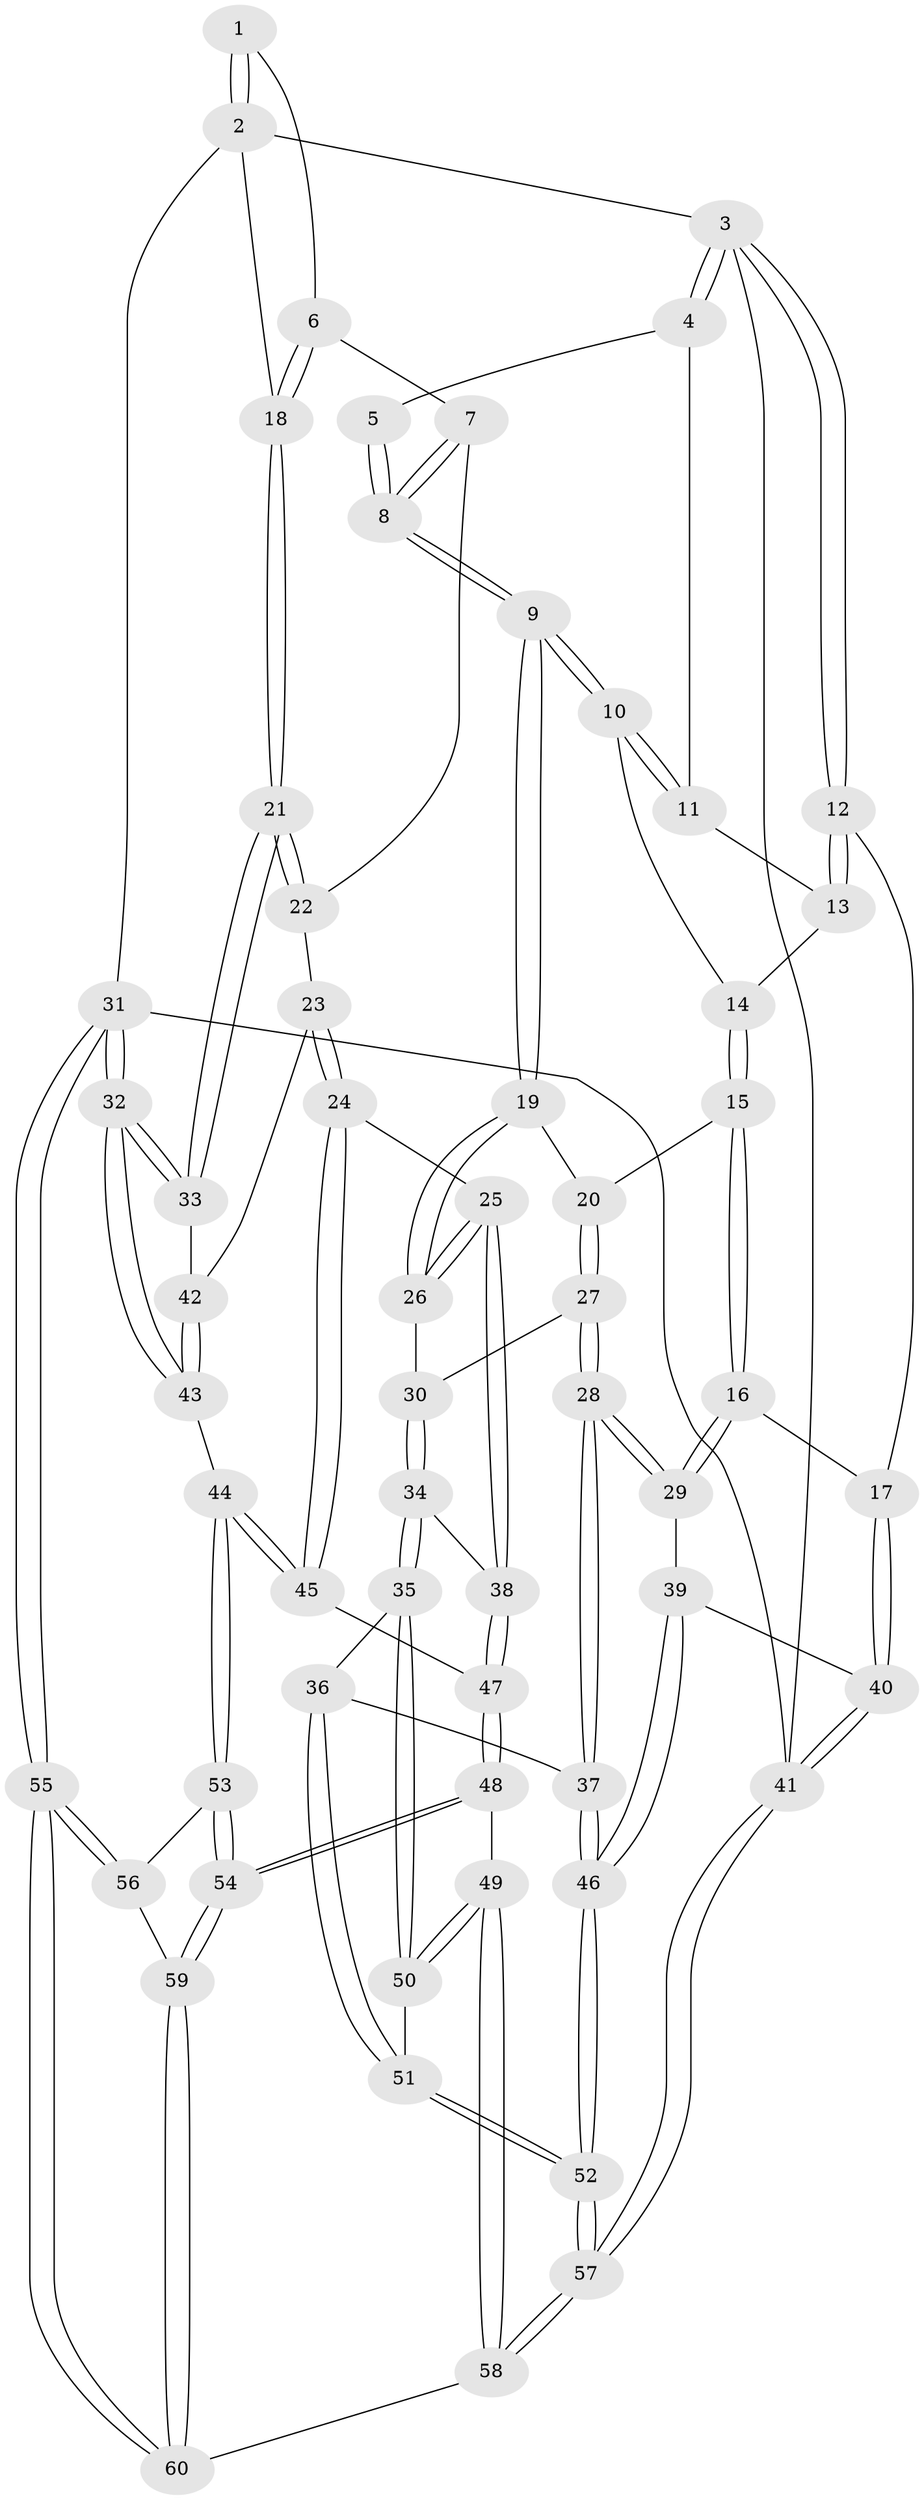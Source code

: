 // coarse degree distribution, {4: 0.20833333333333334, 6: 0.375, 5: 0.08333333333333333, 3: 0.3333333333333333}
// Generated by graph-tools (version 1.1) at 2025/21/03/04/25 18:21:05]
// undirected, 60 vertices, 147 edges
graph export_dot {
graph [start="1"]
  node [color=gray90,style=filled];
  1 [pos="+0.6793073067217785+0"];
  2 [pos="+1+0"];
  3 [pos="+0+0"];
  4 [pos="+0.3968450804765697+0"];
  5 [pos="+0.5728502130851252+0"];
  6 [pos="+0.7330612046373088+0.2021198491936769"];
  7 [pos="+0.6616068990720639+0.25043584188811147"];
  8 [pos="+0.6112186248980817+0.257416027544644"];
  9 [pos="+0.6078453941273243+0.2595057942316191"];
  10 [pos="+0.5288913977914761+0.2175711004428356"];
  11 [pos="+0.3821435114133216+0.01708221173689093"];
  12 [pos="+0+0"];
  13 [pos="+0.27319201623506495+0.14786161948791385"];
  14 [pos="+0.2789564310908329+0.20814218538522689"];
  15 [pos="+0.21388642107585457+0.3214768012503913"];
  16 [pos="+0.11763280971430057+0.3754348842984623"];
  17 [pos="+0+0.2794725381956417"];
  18 [pos="+1+0"];
  19 [pos="+0.5780499111270818+0.3257654735886339"];
  20 [pos="+0.3665964800392048+0.37086474771642136"];
  21 [pos="+1+0.37747423978341965"];
  22 [pos="+0.7790594492749223+0.3545910163880706"];
  23 [pos="+0.8395105462670179+0.5523423759784379"];
  24 [pos="+0.7846331519402314+0.5881060813658189"];
  25 [pos="+0.6685591834558482+0.551464871095958"];
  26 [pos="+0.5779557718228412+0.3409344471324792"];
  27 [pos="+0.3699771732145861+0.5127612068625951"];
  28 [pos="+0.26191180889123417+0.5838056008559215"];
  29 [pos="+0.18401908324933774+0.532874923845007"];
  30 [pos="+0.4615851309155684+0.5132104458416189"];
  31 [pos="+1+1"];
  32 [pos="+1+0.7563394767019386"];
  33 [pos="+1+0.44408278616697433"];
  34 [pos="+0.5138446429416861+0.6611441451584753"];
  35 [pos="+0.5018197465961336+0.676432464955536"];
  36 [pos="+0.4035434620926424+0.6977595123591991"];
  37 [pos="+0.29980197588515706+0.6654116899938523"];
  38 [pos="+0.5637758437361623+0.6433186797822708"];
  39 [pos="+0.11445267528898405+0.6115915928298852"];
  40 [pos="+0+0.7198834927716308"];
  41 [pos="+0+1"];
  42 [pos="+0.9144381868748608+0.5428972170920433"];
  43 [pos="+0.9359217520881782+0.7766505025817076"];
  44 [pos="+0.8550986515770885+0.8085710919851593"];
  45 [pos="+0.7809732763439319+0.764567805923171"];
  46 [pos="+0.11792115691128896+0.9834833869967448"];
  47 [pos="+0.7322578239765285+0.7851235504603213"];
  48 [pos="+0.6458190295138198+0.8637077441437063"];
  49 [pos="+0.5878699043886344+0.8671526150838125"];
  50 [pos="+0.5703533727149886+0.8558294913602951"];
  51 [pos="+0.39965726769726456+0.8861766441375224"];
  52 [pos="+0.015016821487163552+1"];
  53 [pos="+0.8639275298284325+0.864924395380386"];
  54 [pos="+0.716431037461182+0.975545678596287"];
  55 [pos="+1+1"];
  56 [pos="+0.8807627871913124+0.9025423848426485"];
  57 [pos="+0+1"];
  58 [pos="+0.47969651406132796+1"];
  59 [pos="+0.7378224549226216+1"];
  60 [pos="+0.7359537950180848+1"];
  1 -- 2;
  1 -- 2;
  1 -- 6;
  2 -- 3;
  2 -- 18;
  2 -- 31;
  3 -- 4;
  3 -- 4;
  3 -- 12;
  3 -- 12;
  3 -- 41;
  4 -- 5;
  4 -- 11;
  5 -- 8;
  5 -- 8;
  6 -- 7;
  6 -- 18;
  6 -- 18;
  7 -- 8;
  7 -- 8;
  7 -- 22;
  8 -- 9;
  8 -- 9;
  9 -- 10;
  9 -- 10;
  9 -- 19;
  9 -- 19;
  10 -- 11;
  10 -- 11;
  10 -- 14;
  11 -- 13;
  12 -- 13;
  12 -- 13;
  12 -- 17;
  13 -- 14;
  14 -- 15;
  14 -- 15;
  15 -- 16;
  15 -- 16;
  15 -- 20;
  16 -- 17;
  16 -- 29;
  16 -- 29;
  17 -- 40;
  17 -- 40;
  18 -- 21;
  18 -- 21;
  19 -- 20;
  19 -- 26;
  19 -- 26;
  20 -- 27;
  20 -- 27;
  21 -- 22;
  21 -- 22;
  21 -- 33;
  21 -- 33;
  22 -- 23;
  23 -- 24;
  23 -- 24;
  23 -- 42;
  24 -- 25;
  24 -- 45;
  24 -- 45;
  25 -- 26;
  25 -- 26;
  25 -- 38;
  25 -- 38;
  26 -- 30;
  27 -- 28;
  27 -- 28;
  27 -- 30;
  28 -- 29;
  28 -- 29;
  28 -- 37;
  28 -- 37;
  29 -- 39;
  30 -- 34;
  30 -- 34;
  31 -- 32;
  31 -- 32;
  31 -- 55;
  31 -- 55;
  31 -- 41;
  32 -- 33;
  32 -- 33;
  32 -- 43;
  32 -- 43;
  33 -- 42;
  34 -- 35;
  34 -- 35;
  34 -- 38;
  35 -- 36;
  35 -- 50;
  35 -- 50;
  36 -- 37;
  36 -- 51;
  36 -- 51;
  37 -- 46;
  37 -- 46;
  38 -- 47;
  38 -- 47;
  39 -- 40;
  39 -- 46;
  39 -- 46;
  40 -- 41;
  40 -- 41;
  41 -- 57;
  41 -- 57;
  42 -- 43;
  42 -- 43;
  43 -- 44;
  44 -- 45;
  44 -- 45;
  44 -- 53;
  44 -- 53;
  45 -- 47;
  46 -- 52;
  46 -- 52;
  47 -- 48;
  47 -- 48;
  48 -- 49;
  48 -- 54;
  48 -- 54;
  49 -- 50;
  49 -- 50;
  49 -- 58;
  49 -- 58;
  50 -- 51;
  51 -- 52;
  51 -- 52;
  52 -- 57;
  52 -- 57;
  53 -- 54;
  53 -- 54;
  53 -- 56;
  54 -- 59;
  54 -- 59;
  55 -- 56;
  55 -- 56;
  55 -- 60;
  55 -- 60;
  56 -- 59;
  57 -- 58;
  57 -- 58;
  58 -- 60;
  59 -- 60;
  59 -- 60;
}
